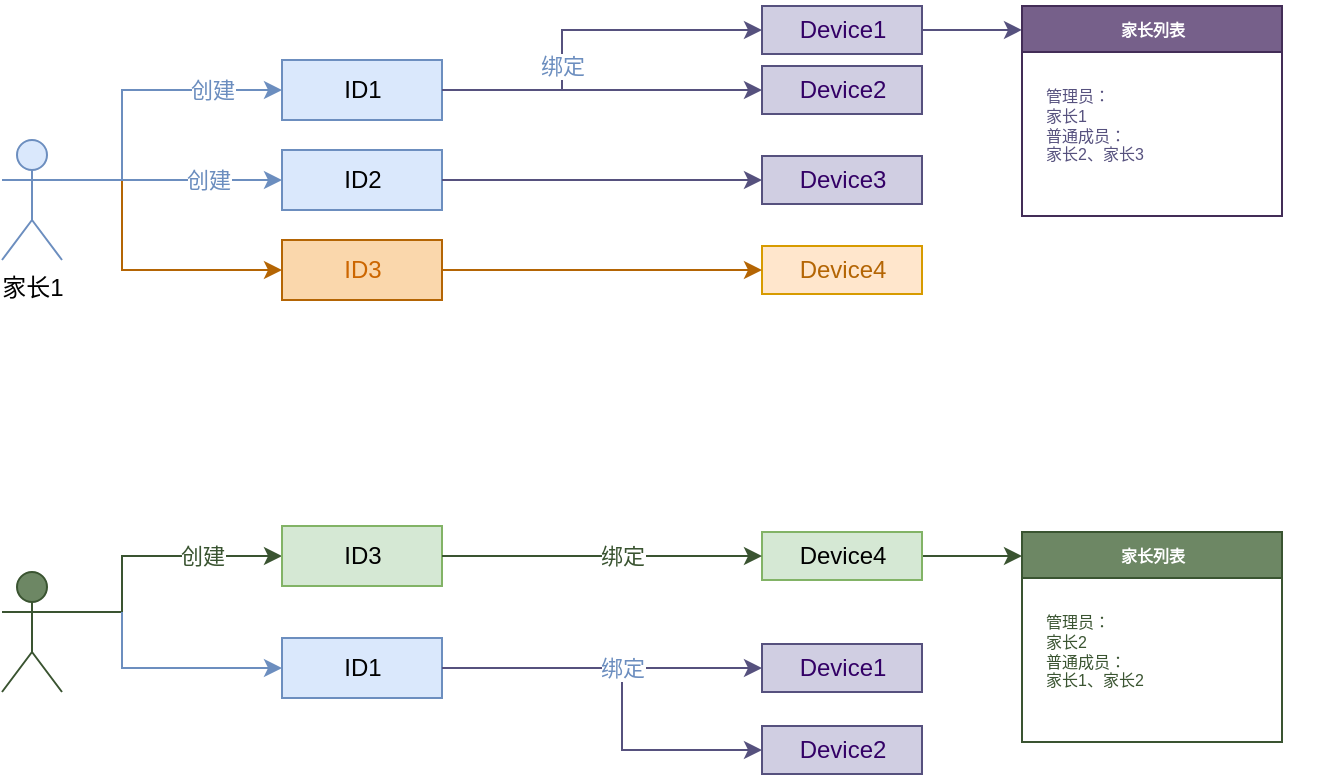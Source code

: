 <mxfile version="14.6.10" type="github">
  <diagram id="KCBV3hlvJQdjvj2Q_8EK" name="第 1 页">
    <mxGraphModel dx="951" dy="641" grid="1" gridSize="10" guides="1" tooltips="1" connect="1" arrows="1" fold="1" page="1" pageScale="1" pageWidth="827" pageHeight="1169" math="0" shadow="0">
      <root>
        <mxCell id="0" />
        <mxCell id="1" parent="0" />
        <mxCell id="B9y7Y_qLmK_6oBP0jbWP-55" value="" style="group" vertex="1" connectable="0" parent="1">
          <mxGeometry x="70" y="57" width="660" height="198" as="geometry" />
        </mxCell>
        <mxCell id="B9y7Y_qLmK_6oBP0jbWP-12" style="edgeStyle=orthogonalEdgeStyle;rounded=0;orthogonalLoop=1;jettySize=auto;html=1;entryX=0;entryY=0.5;entryDx=0;entryDy=0;strokeColor=#B46504;" edge="1" parent="B9y7Y_qLmK_6oBP0jbWP-55" target="B9y7Y_qLmK_6oBP0jbWP-10">
          <mxGeometry relative="1" as="geometry">
            <mxPoint x="60" y="90" as="sourcePoint" />
            <Array as="points">
              <mxPoint x="60" y="90" />
              <mxPoint x="60" y="135" />
            </Array>
          </mxGeometry>
        </mxCell>
        <mxCell id="B9y7Y_qLmK_6oBP0jbWP-1" value="家长1" style="shape=umlActor;verticalLabelPosition=bottom;verticalAlign=top;html=1;fillColor=#dae8fc;strokeColor=#6c8ebf;" vertex="1" parent="B9y7Y_qLmK_6oBP0jbWP-55">
          <mxGeometry y="70" width="30" height="60" as="geometry" />
        </mxCell>
        <mxCell id="B9y7Y_qLmK_6oBP0jbWP-5" value="ID1" style="html=1;fillColor=#dae8fc;strokeColor=#6c8ebf;" vertex="1" parent="B9y7Y_qLmK_6oBP0jbWP-55">
          <mxGeometry x="140" y="30" width="80" height="30" as="geometry" />
        </mxCell>
        <mxCell id="B9y7Y_qLmK_6oBP0jbWP-4" value="创建" style="edgeStyle=orthogonalEdgeStyle;rounded=0;orthogonalLoop=1;jettySize=auto;html=1;exitX=1;exitY=0.333;exitDx=0;exitDy=0;exitPerimeter=0;strokeColor=#6C8EBF;fontColor=#6C8EBF;" edge="1" parent="B9y7Y_qLmK_6oBP0jbWP-55" source="B9y7Y_qLmK_6oBP0jbWP-1" target="B9y7Y_qLmK_6oBP0jbWP-5">
          <mxGeometry x="0.556" relative="1" as="geometry">
            <mxPoint x="90" y="80" as="targetPoint" />
            <Array as="points">
              <mxPoint x="60" y="90" />
              <mxPoint x="60" y="45" />
            </Array>
            <mxPoint as="offset" />
          </mxGeometry>
        </mxCell>
        <mxCell id="B9y7Y_qLmK_6oBP0jbWP-6" value="ID2" style="html=1;fillColor=#dae8fc;strokeColor=#6c8ebf;" vertex="1" parent="B9y7Y_qLmK_6oBP0jbWP-55">
          <mxGeometry x="140" y="75" width="80" height="30" as="geometry" />
        </mxCell>
        <mxCell id="B9y7Y_qLmK_6oBP0jbWP-9" style="edgeStyle=orthogonalEdgeStyle;rounded=0;orthogonalLoop=1;jettySize=auto;html=1;exitX=1;exitY=0.333;exitDx=0;exitDy=0;exitPerimeter=0;entryX=0;entryY=0.5;entryDx=0;entryDy=0;strokeColor=#6C8EBF;" edge="1" parent="B9y7Y_qLmK_6oBP0jbWP-55" source="B9y7Y_qLmK_6oBP0jbWP-1" target="B9y7Y_qLmK_6oBP0jbWP-6">
          <mxGeometry relative="1" as="geometry">
            <Array as="points">
              <mxPoint x="50" y="90" />
              <mxPoint x="50" y="90" />
            </Array>
          </mxGeometry>
        </mxCell>
        <mxCell id="B9y7Y_qLmK_6oBP0jbWP-46" value="创建" style="edgeLabel;html=1;align=center;verticalAlign=middle;resizable=0;points=[];fontColor=#6C8EBF;" vertex="1" connectable="0" parent="B9y7Y_qLmK_6oBP0jbWP-9">
          <mxGeometry x="0.387" y="1" relative="1" as="geometry">
            <mxPoint x="-4" y="1" as="offset" />
          </mxGeometry>
        </mxCell>
        <mxCell id="B9y7Y_qLmK_6oBP0jbWP-10" value="ID3" style="html=1;fillColor=#fad7ac;strokeColor=#b46504;fontColor=#CC6600;" vertex="1" parent="B9y7Y_qLmK_6oBP0jbWP-55">
          <mxGeometry x="140" y="120" width="80" height="30" as="geometry" />
        </mxCell>
        <mxCell id="B9y7Y_qLmK_6oBP0jbWP-117" style="edgeStyle=orthogonalEdgeStyle;rounded=0;orthogonalLoop=1;jettySize=auto;html=1;exitX=1;exitY=0.5;exitDx=0;exitDy=0;entryX=0;entryY=0.114;entryDx=0;entryDy=0;entryPerimeter=0;fontSize=8;fontColor=#3A5431;strokeColor=#56517E;" edge="1" parent="B9y7Y_qLmK_6oBP0jbWP-55" source="B9y7Y_qLmK_6oBP0jbWP-13" target="B9y7Y_qLmK_6oBP0jbWP-115">
          <mxGeometry relative="1" as="geometry" />
        </mxCell>
        <mxCell id="B9y7Y_qLmK_6oBP0jbWP-13" value="Device1" style="html=1;fillColor=#d0cee2;strokeColor=#56517e;fontColor=#330066;" vertex="1" parent="B9y7Y_qLmK_6oBP0jbWP-55">
          <mxGeometry x="380" y="3" width="80" height="24" as="geometry" />
        </mxCell>
        <mxCell id="B9y7Y_qLmK_6oBP0jbWP-19" style="edgeStyle=orthogonalEdgeStyle;rounded=0;orthogonalLoop=1;jettySize=auto;html=1;exitX=1;exitY=0.5;exitDx=0;exitDy=0;entryX=0;entryY=0.5;entryDx=0;entryDy=0;fontColor=#330066;strokeColor=#56517E;" edge="1" parent="B9y7Y_qLmK_6oBP0jbWP-55" source="B9y7Y_qLmK_6oBP0jbWP-5" target="B9y7Y_qLmK_6oBP0jbWP-13">
          <mxGeometry relative="1" as="geometry">
            <Array as="points">
              <mxPoint x="280" y="45" />
              <mxPoint x="280" y="15" />
            </Array>
          </mxGeometry>
        </mxCell>
        <mxCell id="B9y7Y_qLmK_6oBP0jbWP-50" value="绑定" style="edgeLabel;html=1;align=center;verticalAlign=middle;resizable=0;points=[];fontColor=#6C8EBF;" vertex="1" connectable="0" parent="B9y7Y_qLmK_6oBP0jbWP-19">
          <mxGeometry x="0.411" y="-2" relative="1" as="geometry">
            <mxPoint x="-44" y="16" as="offset" />
          </mxGeometry>
        </mxCell>
        <mxCell id="B9y7Y_qLmK_6oBP0jbWP-15" value="Device2" style="html=1;fillColor=#d0cee2;strokeColor=#56517e;fontColor=#330066;" vertex="1" parent="B9y7Y_qLmK_6oBP0jbWP-55">
          <mxGeometry x="380" y="33" width="80" height="24" as="geometry" />
        </mxCell>
        <mxCell id="B9y7Y_qLmK_6oBP0jbWP-14" value="" style="edgeStyle=orthogonalEdgeStyle;rounded=0;orthogonalLoop=1;jettySize=auto;html=1;entryX=0;entryY=0.5;entryDx=0;entryDy=0;strokeColor=#56517E;" edge="1" parent="B9y7Y_qLmK_6oBP0jbWP-55" source="B9y7Y_qLmK_6oBP0jbWP-5" target="B9y7Y_qLmK_6oBP0jbWP-15">
          <mxGeometry relative="1" as="geometry">
            <Array as="points">
              <mxPoint x="310" y="45" />
              <mxPoint x="310" y="45" />
            </Array>
          </mxGeometry>
        </mxCell>
        <mxCell id="B9y7Y_qLmK_6oBP0jbWP-52" value="" style="edgeLabel;html=1;align=center;verticalAlign=middle;resizable=0;points=[];fontColor=#6C8EBF;" vertex="1" connectable="0" parent="B9y7Y_qLmK_6oBP0jbWP-14">
          <mxGeometry x="0.302" y="-1" relative="1" as="geometry">
            <mxPoint x="6" as="offset" />
          </mxGeometry>
        </mxCell>
        <mxCell id="B9y7Y_qLmK_6oBP0jbWP-17" value="Device3" style="html=1;fillColor=#d0cee2;strokeColor=#56517e;fontColor=#330066;" vertex="1" parent="B9y7Y_qLmK_6oBP0jbWP-55">
          <mxGeometry x="380" y="78" width="80" height="24" as="geometry" />
        </mxCell>
        <mxCell id="B9y7Y_qLmK_6oBP0jbWP-49" style="edgeStyle=orthogonalEdgeStyle;rounded=0;orthogonalLoop=1;jettySize=auto;html=1;exitX=1;exitY=0.5;exitDx=0;exitDy=0;entryX=0;entryY=0.5;entryDx=0;entryDy=0;fontColor=#6C8EBF;strokeColor=#56517E;" edge="1" parent="B9y7Y_qLmK_6oBP0jbWP-55" source="B9y7Y_qLmK_6oBP0jbWP-6" target="B9y7Y_qLmK_6oBP0jbWP-17">
          <mxGeometry relative="1" as="geometry" />
        </mxCell>
        <mxCell id="B9y7Y_qLmK_6oBP0jbWP-22" value="Device4" style="html=1;fillColor=#ffe6cc;strokeColor=#d79b00;fontColor=#B46504;" vertex="1" parent="B9y7Y_qLmK_6oBP0jbWP-55">
          <mxGeometry x="380" y="123" width="80" height="24" as="geometry" />
        </mxCell>
        <mxCell id="B9y7Y_qLmK_6oBP0jbWP-23" style="edgeStyle=orthogonalEdgeStyle;rounded=0;orthogonalLoop=1;jettySize=auto;html=1;exitX=1;exitY=0.5;exitDx=0;exitDy=0;fontColor=#CC6600;strokeColor=#B46504;" edge="1" parent="B9y7Y_qLmK_6oBP0jbWP-55" source="B9y7Y_qLmK_6oBP0jbWP-10" target="B9y7Y_qLmK_6oBP0jbWP-22">
          <mxGeometry relative="1" as="geometry" />
        </mxCell>
        <mxCell id="B9y7Y_qLmK_6oBP0jbWP-115" value="家长列表" style="swimlane;rounded=0;glass=0;sketch=0;fontSize=8;fontColor=#ffffff;strokeColor=#432D57;align=center;html=1;fillColor=#76608a;" vertex="1" parent="B9y7Y_qLmK_6oBP0jbWP-55">
          <mxGeometry x="510" y="3" width="130" height="105" as="geometry">
            <mxRectangle x="580" y="323" width="80" height="23" as="alternateBounds" />
          </mxGeometry>
        </mxCell>
        <mxCell id="B9y7Y_qLmK_6oBP0jbWP-116" value="管理员：&lt;br&gt;家长1&lt;br&gt;普通成员：&lt;br&gt;家长2、家长3" style="text;html=1;align=left;verticalAlign=middle;resizable=0;points=[];autosize=1;strokeColor=none;fontSize=8;fontColor=#56517E;" vertex="1" parent="B9y7Y_qLmK_6oBP0jbWP-115">
          <mxGeometry x="10" y="35" width="90" height="50" as="geometry" />
        </mxCell>
        <mxCell id="B9y7Y_qLmK_6oBP0jbWP-81" value="创建" style="edgeStyle=orthogonalEdgeStyle;rounded=0;orthogonalLoop=1;jettySize=auto;html=1;entryX=0;entryY=0.5;entryDx=0;entryDy=0;exitX=1;exitY=0.333;exitDx=0;exitDy=0;exitPerimeter=0;strokeColor=#3A5431;fontColor=#3A5431;" edge="1" parent="1" target="B9y7Y_qLmK_6oBP0jbWP-88" source="B9y7Y_qLmK_6oBP0jbWP-82">
          <mxGeometry as="geometry">
            <mxPoint x="130" y="360" as="sourcePoint" />
            <Array as="points">
              <mxPoint x="130" y="363" />
              <mxPoint x="130" y="335" />
            </Array>
            <mxPoint x="15" y="-14" as="offset" />
          </mxGeometry>
        </mxCell>
        <mxCell id="B9y7Y_qLmK_6oBP0jbWP-104" style="edgeStyle=orthogonalEdgeStyle;rounded=0;orthogonalLoop=1;jettySize=auto;html=1;entryX=0;entryY=0.5;entryDx=0;entryDy=0;fontSize=8;fontColor=#6C8EBF;strokeColor=#6C8EBF;" edge="1" parent="1" target="B9y7Y_qLmK_6oBP0jbWP-85">
          <mxGeometry relative="1" as="geometry">
            <mxPoint x="130" y="363" as="sourcePoint" />
            <Array as="points">
              <mxPoint x="130" y="363" />
              <mxPoint x="130" y="391" />
            </Array>
          </mxGeometry>
        </mxCell>
        <mxCell id="B9y7Y_qLmK_6oBP0jbWP-82" value="家长2" style="shape=umlActor;verticalLabelPosition=bottom;verticalAlign=top;html=1;fillColor=#6d8764;strokeColor=#3A5431;fontColor=#ffffff;" vertex="1" parent="1">
          <mxGeometry x="70" y="343" width="30" height="60" as="geometry" />
        </mxCell>
        <mxCell id="B9y7Y_qLmK_6oBP0jbWP-107" style="edgeStyle=orthogonalEdgeStyle;rounded=0;orthogonalLoop=1;jettySize=auto;html=1;exitX=1;exitY=0.5;exitDx=0;exitDy=0;fontSize=8;fontColor=#B46504;strokeColor=#56517E;entryX=0;entryY=0.5;entryDx=0;entryDy=0;" edge="1" parent="1" source="B9y7Y_qLmK_6oBP0jbWP-85" target="B9y7Y_qLmK_6oBP0jbWP-105">
          <mxGeometry relative="1" as="geometry">
            <mxPoint x="420" y="430" as="targetPoint" />
            <Array as="points">
              <mxPoint x="380" y="391" />
              <mxPoint x="380" y="432" />
            </Array>
          </mxGeometry>
        </mxCell>
        <mxCell id="B9y7Y_qLmK_6oBP0jbWP-85" value="ID1" style="html=1;fillColor=#dae8fc;strokeColor=#6c8ebf;" vertex="1" parent="1">
          <mxGeometry x="210" y="376" width="80" height="30" as="geometry" />
        </mxCell>
        <mxCell id="B9y7Y_qLmK_6oBP0jbWP-88" value="ID3" style="html=1;fillColor=#d5e8d4;strokeColor=#82b366;" vertex="1" parent="1">
          <mxGeometry x="210" y="320" width="80" height="30" as="geometry" />
        </mxCell>
        <mxCell id="B9y7Y_qLmK_6oBP0jbWP-93" value="" style="edgeStyle=orthogonalEdgeStyle;rounded=0;orthogonalLoop=1;jettySize=auto;html=1;entryX=0;entryY=0.5;entryDx=0;entryDy=0;strokeColor=#56517E;" edge="1" parent="1" source="B9y7Y_qLmK_6oBP0jbWP-83">
          <mxGeometry x="70" y="290" as="geometry">
            <Array as="points">
              <mxPoint x="380" y="335" />
              <mxPoint x="380" y="335" />
            </Array>
            <mxPoint x="450" y="335" as="targetPoint" />
          </mxGeometry>
        </mxCell>
        <mxCell id="B9y7Y_qLmK_6oBP0jbWP-95" value="Device1" style="html=1;fillColor=#d0cee2;strokeColor=#56517e;fontColor=#330066;" vertex="1" parent="1">
          <mxGeometry x="450" y="379" width="80" height="24" as="geometry" />
        </mxCell>
        <mxCell id="B9y7Y_qLmK_6oBP0jbWP-96" style="edgeStyle=orthogonalEdgeStyle;rounded=0;orthogonalLoop=1;jettySize=auto;html=1;exitX=1;exitY=0.5;exitDx=0;exitDy=0;entryX=0;entryY=0.5;entryDx=0;entryDy=0;fontColor=#6C8EBF;strokeColor=#56517E;" edge="1" parent="1" source="B9y7Y_qLmK_6oBP0jbWP-85" target="B9y7Y_qLmK_6oBP0jbWP-95">
          <mxGeometry x="70" y="290" as="geometry" />
        </mxCell>
        <mxCell id="B9y7Y_qLmK_6oBP0jbWP-97" value="绑定" style="edgeLabel;html=1;align=center;verticalAlign=middle;resizable=0;points=[];fontColor=#6C8EBF;" vertex="1" connectable="0" parent="B9y7Y_qLmK_6oBP0jbWP-96">
          <mxGeometry x="0.385" relative="1" as="geometry">
            <mxPoint x="-21" as="offset" />
          </mxGeometry>
        </mxCell>
        <mxCell id="B9y7Y_qLmK_6oBP0jbWP-108" style="edgeStyle=orthogonalEdgeStyle;rounded=0;orthogonalLoop=1;jettySize=auto;html=1;exitX=1;exitY=0.5;exitDx=0;exitDy=0;entryX=0;entryY=0.5;entryDx=0;entryDy=0;fontSize=8;fontColor=#B46504;strokeColor=#3A5431;" edge="1" parent="1" source="B9y7Y_qLmK_6oBP0jbWP-98">
          <mxGeometry relative="1" as="geometry">
            <mxPoint x="580" y="335" as="targetPoint" />
          </mxGeometry>
        </mxCell>
        <mxCell id="B9y7Y_qLmK_6oBP0jbWP-98" value="Device4" style="html=1;fillColor=#d5e8d4;strokeColor=#82b366;" vertex="1" parent="1">
          <mxGeometry x="450" y="323" width="80" height="24" as="geometry" />
        </mxCell>
        <mxCell id="B9y7Y_qLmK_6oBP0jbWP-99" style="edgeStyle=orthogonalEdgeStyle;rounded=0;orthogonalLoop=1;jettySize=auto;html=1;exitX=1;exitY=0.5;exitDx=0;exitDy=0;fontColor=#CC6600;strokeColor=#3A5431;" edge="1" parent="1" source="B9y7Y_qLmK_6oBP0jbWP-88" target="B9y7Y_qLmK_6oBP0jbWP-98">
          <mxGeometry x="70" y="290" as="geometry" />
        </mxCell>
        <mxCell id="B9y7Y_qLmK_6oBP0jbWP-100" value="绑定" style="edgeLabel;html=1;align=center;verticalAlign=middle;resizable=0;points=[];fontColor=#3A5431;" vertex="1" connectable="0" parent="B9y7Y_qLmK_6oBP0jbWP-99">
          <mxGeometry x="0.333" relative="1" as="geometry">
            <mxPoint x="-17" as="offset" />
          </mxGeometry>
        </mxCell>
        <mxCell id="B9y7Y_qLmK_6oBP0jbWP-105" value="Device2" style="html=1;fillColor=#d0cee2;strokeColor=#56517e;fontColor=#330066;" vertex="1" parent="1">
          <mxGeometry x="450" y="420" width="80" height="24" as="geometry" />
        </mxCell>
        <mxCell id="B9y7Y_qLmK_6oBP0jbWP-113" value="家长列表" style="swimlane;rounded=0;glass=0;sketch=0;fontSize=8;fontColor=#ffffff;strokeColor=#3A5431;align=center;html=1;fillColor=#6d8764;" vertex="1" parent="1">
          <mxGeometry x="580" y="323" width="130" height="105" as="geometry">
            <mxRectangle x="580" y="323" width="80" height="23" as="alternateBounds" />
          </mxGeometry>
        </mxCell>
        <mxCell id="B9y7Y_qLmK_6oBP0jbWP-114" value="管理员：&lt;br&gt;家长2&lt;br&gt;普通成员：&lt;br&gt;家长1、家长2" style="text;html=1;align=left;verticalAlign=middle;resizable=0;points=[];autosize=1;strokeColor=none;fontSize=8;fontColor=#3A5431;" vertex="1" parent="B9y7Y_qLmK_6oBP0jbWP-113">
          <mxGeometry x="10" y="35" width="90" height="50" as="geometry" />
        </mxCell>
      </root>
    </mxGraphModel>
  </diagram>
</mxfile>
